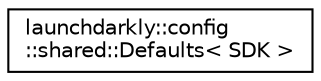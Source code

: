 digraph "Graphical Class Hierarchy"
{
 // LATEX_PDF_SIZE
  edge [fontname="Helvetica",fontsize="10",labelfontname="Helvetica",labelfontsize="10"];
  node [fontname="Helvetica",fontsize="10",shape=record];
  rankdir="LR";
  Node0 [label="launchdarkly::config\l::shared::Defaults\< SDK \>",height=0.2,width=0.4,color="black", fillcolor="white", style="filled",URL="$structlaunchdarkly_1_1config_1_1shared_1_1Defaults.html",tooltip=" "];
}
